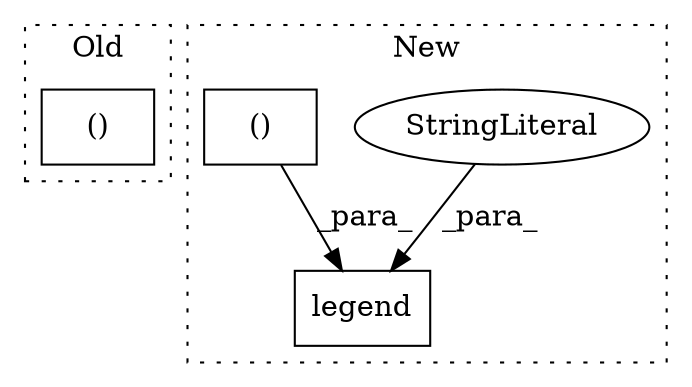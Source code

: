 digraph G {
subgraph cluster0 {
1 [label="()" a="106" s="348" l="15" shape="box"];
label = "Old";
style="dotted";
}
subgraph cluster1 {
2 [label="legend" a="32" s="536,634" l="7,2" shape="box"];
3 [label="StringLiteral" a="45" s="543" l="12" shape="ellipse"];
4 [label="()" a="106" s="561" l="73" shape="box"];
label = "New";
style="dotted";
}
3 -> 2 [label="_para_"];
4 -> 2 [label="_para_"];
}